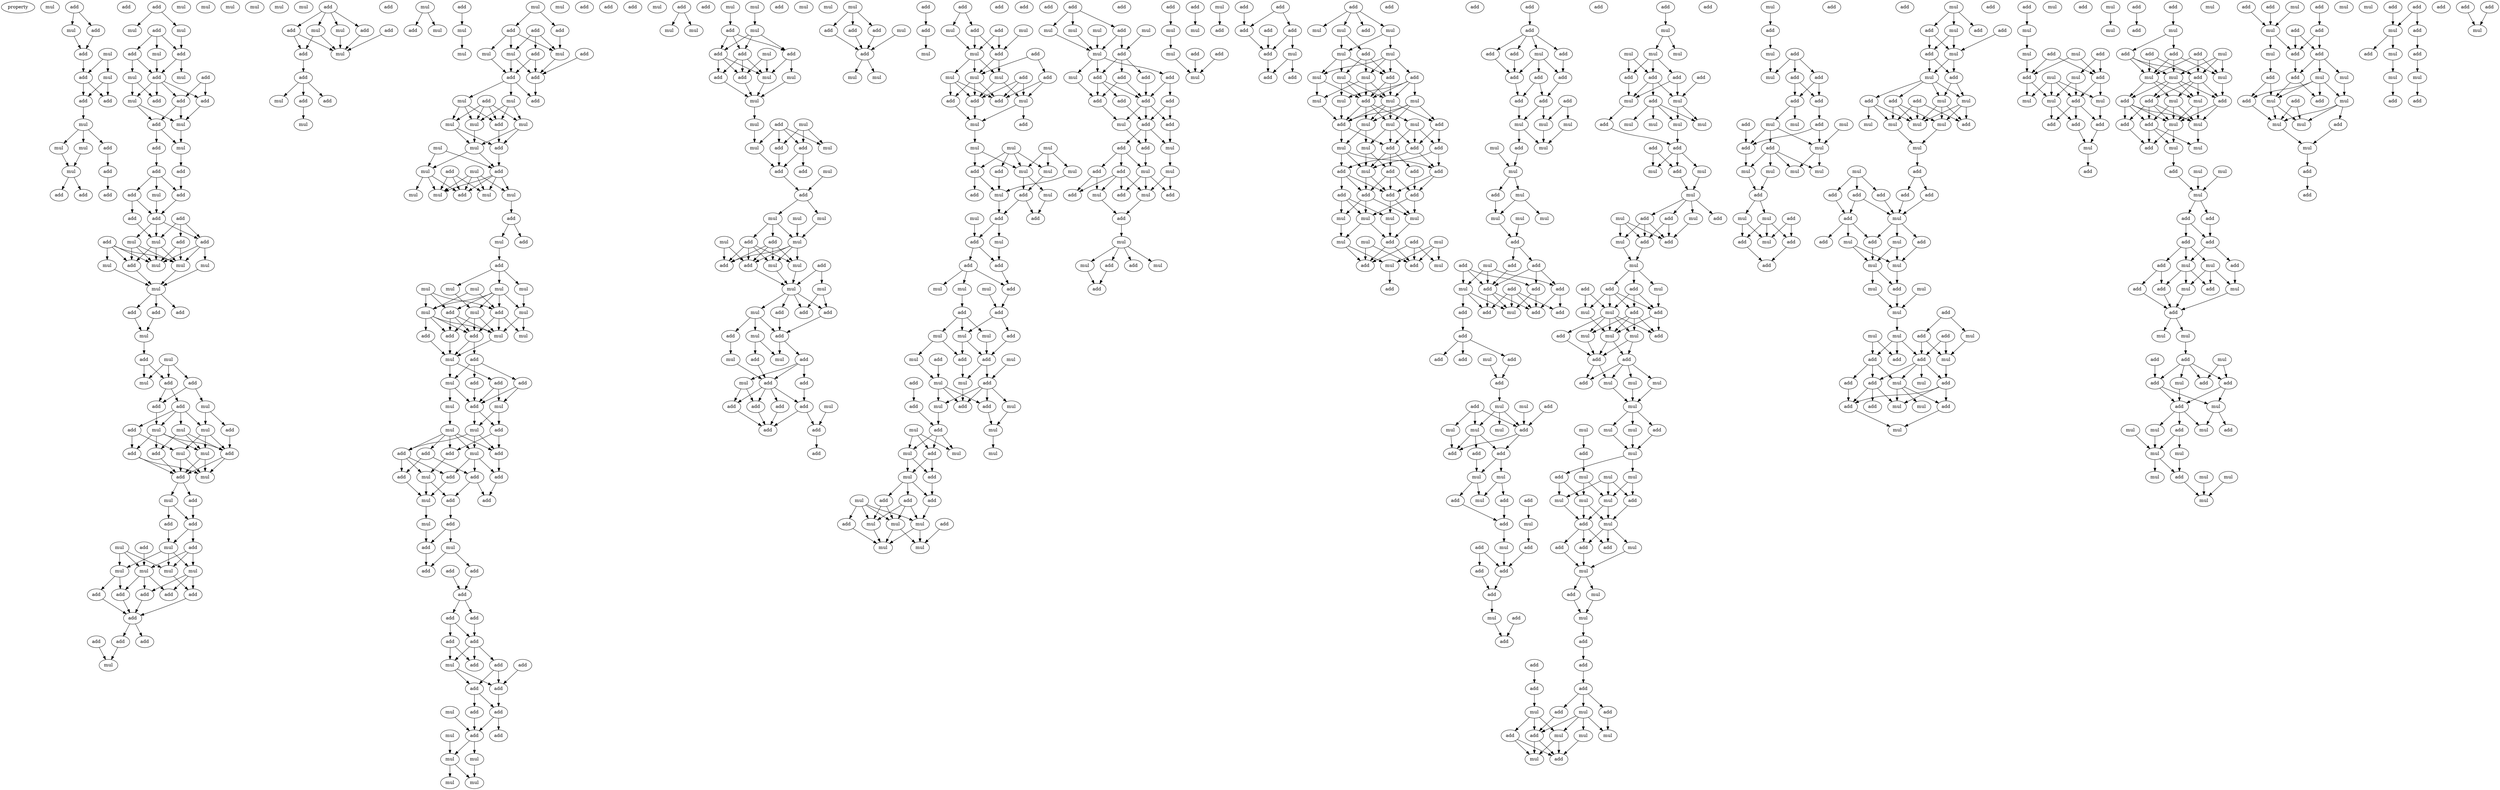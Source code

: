 digraph {
    node [fontcolor=black]
    property [mul=2,lf=1.9]
    0 [ label = mul ];
    1 [ label = add ];
    2 [ label = mul ];
    3 [ label = add ];
    4 [ label = add ];
    5 [ label = mul ];
    6 [ label = add ];
    7 [ label = mul ];
    8 [ label = add ];
    9 [ label = add ];
    10 [ label = add ];
    11 [ label = mul ];
    12 [ label = mul ];
    13 [ label = add ];
    14 [ label = mul ];
    15 [ label = add ];
    16 [ label = mul ];
    17 [ label = add ];
    18 [ label = add ];
    19 [ label = add ];
    20 [ label = add ];
    21 [ label = mul ];
    22 [ label = mul ];
    23 [ label = mul ];
    24 [ label = add ];
    25 [ label = mul ];
    26 [ label = add ];
    27 [ label = add ];
    28 [ label = add ];
    29 [ label = add ];
    30 [ label = mul ];
    31 [ label = mul ];
    32 [ label = add ];
    33 [ label = add ];
    34 [ label = mul ];
    35 [ label = mul ];
    36 [ label = add ];
    37 [ label = add ];
    38 [ label = mul ];
    39 [ label = add ];
    40 [ label = mul ];
    41 [ label = add ];
    42 [ label = add ];
    43 [ label = mul ];
    44 [ label = add ];
    45 [ label = add ];
    46 [ label = add ];
    47 [ label = add ];
    48 [ label = add ];
    49 [ label = mul ];
    50 [ label = add ];
    51 [ label = add ];
    52 [ label = add ];
    53 [ label = mul ];
    54 [ label = mul ];
    55 [ label = mul ];
    56 [ label = add ];
    57 [ label = mul ];
    58 [ label = mul ];
    59 [ label = mul ];
    60 [ label = add ];
    61 [ label = add ];
    62 [ label = mul ];
    63 [ label = add ];
    64 [ label = mul ];
    65 [ label = mul ];
    66 [ label = add ];
    67 [ label = mul ];
    68 [ label = mul ];
    69 [ label = add ];
    70 [ label = mul ];
    71 [ label = add ];
    72 [ label = mul ];
    73 [ label = add ];
    74 [ label = add ];
    75 [ label = mul ];
    76 [ label = mul ];
    77 [ label = add ];
    78 [ label = add ];
    79 [ label = mul ];
    80 [ label = add ];
    81 [ label = add ];
    82 [ label = add ];
    83 [ label = mul ];
    84 [ label = mul ];
    85 [ label = mul ];
    86 [ label = add ];
    87 [ label = add ];
    88 [ label = mul ];
    89 [ label = add ];
    90 [ label = add ];
    91 [ label = mul ];
    92 [ label = mul ];
    93 [ label = add ];
    94 [ label = add ];
    95 [ label = mul ];
    96 [ label = mul ];
    97 [ label = mul ];
    98 [ label = mul ];
    99 [ label = mul ];
    100 [ label = add ];
    101 [ label = add ];
    102 [ label = add ];
    103 [ label = add ];
    104 [ label = add ];
    105 [ label = add ];
    106 [ label = add ];
    107 [ label = add ];
    108 [ label = add ];
    109 [ label = mul ];
    110 [ label = add ];
    111 [ label = add ];
    112 [ label = add ];
    113 [ label = mul ];
    114 [ label = add ];
    115 [ label = mul ];
    116 [ label = add ];
    117 [ label = mul ];
    118 [ label = add ];
    119 [ label = mul ];
    120 [ label = add ];
    121 [ label = add ];
    122 [ label = add ];
    123 [ label = mul ];
    124 [ label = mul ];
    125 [ label = add ];
    126 [ label = mul ];
    127 [ label = add ];
    128 [ label = mul ];
    129 [ label = mul ];
    130 [ label = mul ];
    131 [ label = add ];
    132 [ label = add ];
    133 [ label = add ];
    134 [ label = add ];
    135 [ label = add ];
    136 [ label = mul ];
    137 [ label = mul ];
    138 [ label = mul ];
    139 [ label = add ];
    140 [ label = add ];
    141 [ label = mul ];
    142 [ label = mul ];
    143 [ label = add ];
    144 [ label = add ];
    145 [ label = mul ];
    146 [ label = mul ];
    147 [ label = mul ];
    148 [ label = add ];
    149 [ label = mul ];
    150 [ label = add ];
    151 [ label = mul ];
    152 [ label = add ];
    153 [ label = add ];
    154 [ label = mul ];
    155 [ label = mul ];
    156 [ label = mul ];
    157 [ label = mul ];
    158 [ label = mul ];
    159 [ label = add ];
    160 [ label = mul ];
    161 [ label = add ];
    162 [ label = mul ];
    163 [ label = add ];
    164 [ label = mul ];
    165 [ label = add ];
    166 [ label = mul ];
    167 [ label = mul ];
    168 [ label = mul ];
    169 [ label = mul ];
    170 [ label = mul ];
    171 [ label = add ];
    172 [ label = mul ];
    173 [ label = mul ];
    174 [ label = mul ];
    175 [ label = add ];
    176 [ label = add ];
    177 [ label = add ];
    178 [ label = mul ];
    179 [ label = mul ];
    180 [ label = add ];
    181 [ label = mul ];
    182 [ label = add ];
    183 [ label = add ];
    184 [ label = add ];
    185 [ label = mul ];
    186 [ label = add ];
    187 [ label = add ];
    188 [ label = mul ];
    189 [ label = mul ];
    190 [ label = mul ];
    191 [ label = add ];
    192 [ label = mul ];
    193 [ label = add ];
    194 [ label = add ];
    195 [ label = add ];
    196 [ label = mul ];
    197 [ label = add ];
    198 [ label = add ];
    199 [ label = add ];
    200 [ label = mul ];
    201 [ label = add ];
    202 [ label = add ];
    203 [ label = add ];
    204 [ label = add ];
    205 [ label = mul ];
    206 [ label = add ];
    207 [ label = mul ];
    208 [ label = add ];
    209 [ label = mul ];
    210 [ label = add ];
    211 [ label = add ];
    212 [ label = add ];
    213 [ label = add ];
    214 [ label = add ];
    215 [ label = add ];
    216 [ label = add ];
    217 [ label = add ];
    218 [ label = add ];
    219 [ label = add ];
    220 [ label = add ];
    221 [ label = mul ];
    222 [ label = add ];
    223 [ label = add ];
    224 [ label = add ];
    225 [ label = add ];
    226 [ label = add ];
    227 [ label = add ];
    228 [ label = mul ];
    229 [ label = add ];
    230 [ label = mul ];
    231 [ label = add ];
    232 [ label = add ];
    233 [ label = mul ];
    234 [ label = mul ];
    235 [ label = mul ];
    236 [ label = mul ];
    237 [ label = mul ];
    238 [ label = add ];
    239 [ label = mul ];
    240 [ label = mul ];
    241 [ label = add ];
    242 [ label = mul ];
    243 [ label = mul ];
    244 [ label = add ];
    245 [ label = mul ];
    246 [ label = add ];
    247 [ label = mul ];
    248 [ label = add ];
    249 [ label = add ];
    250 [ label = mul ];
    251 [ label = mul ];
    252 [ label = add ];
    253 [ label = add ];
    254 [ label = add ];
    255 [ label = mul ];
    256 [ label = add ];
    257 [ label = mul ];
    258 [ label = mul ];
    259 [ label = mul ];
    260 [ label = add ];
    261 [ label = mul ];
    262 [ label = add ];
    263 [ label = add ];
    264 [ label = mul ];
    265 [ label = add ];
    266 [ label = add ];
    267 [ label = mul ];
    268 [ label = mul ];
    269 [ label = mul ];
    270 [ label = add ];
    271 [ label = mul ];
    272 [ label = mul ];
    273 [ label = add ];
    274 [ label = mul ];
    275 [ label = add ];
    276 [ label = add ];
    277 [ label = add ];
    278 [ label = mul ];
    279 [ label = mul ];
    280 [ label = mul ];
    281 [ label = mul ];
    282 [ label = add ];
    283 [ label = add ];
    284 [ label = add ];
    285 [ label = add ];
    286 [ label = mul ];
    287 [ label = mul ];
    288 [ label = add ];
    289 [ label = add ];
    290 [ label = mul ];
    291 [ label = add ];
    292 [ label = mul ];
    293 [ label = add ];
    294 [ label = add ];
    295 [ label = mul ];
    296 [ label = add ];
    297 [ label = add ];
    298 [ label = add ];
    299 [ label = add ];
    300 [ label = mul ];
    301 [ label = mul ];
    302 [ label = add ];
    303 [ label = add ];
    304 [ label = add ];
    305 [ label = mul ];
    306 [ label = mul ];
    307 [ label = add ];
    308 [ label = add ];
    309 [ label = add ];
    310 [ label = add ];
    311 [ label = mul ];
    312 [ label = add ];
    313 [ label = mul ];
    314 [ label = add ];
    315 [ label = add ];
    316 [ label = mul ];
    317 [ label = add ];
    318 [ label = mul ];
    319 [ label = add ];
    320 [ label = mul ];
    321 [ label = mul ];
    322 [ label = add ];
    323 [ label = add ];
    324 [ label = mul ];
    325 [ label = add ];
    326 [ label = mul ];
    327 [ label = add ];
    328 [ label = mul ];
    329 [ label = add ];
    330 [ label = add ];
    331 [ label = add ];
    332 [ label = mul ];
    333 [ label = add ];
    334 [ label = mul ];
    335 [ label = mul ];
    336 [ label = mul ];
    337 [ label = mul ];
    338 [ label = add ];
    339 [ label = add ];
    340 [ label = mul ];
    341 [ label = mul ];
    342 [ label = mul ];
    343 [ label = add ];
    344 [ label = add ];
    345 [ label = mul ];
    346 [ label = mul ];
    347 [ label = add ];
    348 [ label = add ];
    349 [ label = mul ];
    350 [ label = mul ];
    351 [ label = add ];
    352 [ label = add ];
    353 [ label = add ];
    354 [ label = mul ];
    355 [ label = add ];
    356 [ label = mul ];
    357 [ label = mul ];
    358 [ label = add ];
    359 [ label = add ];
    360 [ label = add ];
    361 [ label = mul ];
    362 [ label = mul ];
    363 [ label = add ];
    364 [ label = mul ];
    365 [ label = add ];
    366 [ label = add ];
    367 [ label = mul ];
    368 [ label = mul ];
    369 [ label = add ];
    370 [ label = mul ];
    371 [ label = add ];
    372 [ label = add ];
    373 [ label = mul ];
    374 [ label = add ];
    375 [ label = add ];
    376 [ label = mul ];
    377 [ label = mul ];
    378 [ label = add ];
    379 [ label = mul ];
    380 [ label = mul ];
    381 [ label = add ];
    382 [ label = mul ];
    383 [ label = add ];
    384 [ label = add ];
    385 [ label = mul ];
    386 [ label = mul ];
    387 [ label = mul ];
    388 [ label = add ];
    389 [ label = mul ];
    390 [ label = add ];
    391 [ label = add ];
    392 [ label = add ];
    393 [ label = add ];
    394 [ label = mul ];
    395 [ label = mul ];
    396 [ label = mul ];
    397 [ label = add ];
    398 [ label = mul ];
    399 [ label = mul ];
    400 [ label = add ];
    401 [ label = add ];
    402 [ label = mul ];
    403 [ label = mul ];
    404 [ label = mul ];
    405 [ label = add ];
    406 [ label = mul ];
    407 [ label = mul ];
    408 [ label = add ];
    409 [ label = mul ];
    410 [ label = add ];
    411 [ label = add ];
    412 [ label = add ];
    413 [ label = add ];
    414 [ label = add ];
    415 [ label = add ];
    416 [ label = add ];
    417 [ label = add ];
    418 [ label = add ];
    419 [ label = add ];
    420 [ label = mul ];
    421 [ label = mul ];
    422 [ label = add ];
    423 [ label = add ];
    424 [ label = mul ];
    425 [ label = add ];
    426 [ label = mul ];
    427 [ label = add ];
    428 [ label = mul ];
    429 [ label = add ];
    430 [ label = add ];
    431 [ label = mul ];
    432 [ label = add ];
    433 [ label = add ];
    434 [ label = mul ];
    435 [ label = mul ];
    436 [ label = add ];
    437 [ label = add ];
    438 [ label = mul ];
    439 [ label = add ];
    440 [ label = add ];
    441 [ label = add ];
    442 [ label = mul ];
    443 [ label = add ];
    444 [ label = mul ];
    445 [ label = add ];
    446 [ label = add ];
    447 [ label = mul ];
    448 [ label = mul ];
    449 [ label = mul ];
    450 [ label = add ];
    451 [ label = add ];
    452 [ label = add ];
    453 [ label = add ];
    454 [ label = add ];
    455 [ label = add ];
    456 [ label = mul ];
    457 [ label = add ];
    458 [ label = add ];
    459 [ label = add ];
    460 [ label = add ];
    461 [ label = mul ];
    462 [ label = add ];
    463 [ label = mul ];
    464 [ label = add ];
    465 [ label = mul ];
    466 [ label = mul ];
    467 [ label = add ];
    468 [ label = mul ];
    469 [ label = add ];
    470 [ label = mul ];
    471 [ label = add ];
    472 [ label = mul ];
    473 [ label = mul ];
    474 [ label = mul ];
    475 [ label = mul ];
    476 [ label = add ];
    477 [ label = mul ];
    478 [ label = mul ];
    479 [ label = add ];
    480 [ label = add ];
    481 [ label = mul ];
    482 [ label = mul ];
    483 [ label = mul ];
    484 [ label = add ];
    485 [ label = add ];
    486 [ label = mul ];
    487 [ label = mul ];
    488 [ label = add ];
    489 [ label = add ];
    490 [ label = add ];
    491 [ label = add ];
    492 [ label = mul ];
    493 [ label = add ];
    494 [ label = add ];
    495 [ label = add ];
    496 [ label = add ];
    497 [ label = add ];
    498 [ label = mul ];
    499 [ label = mul ];
    500 [ label = mul ];
    501 [ label = mul ];
    502 [ label = mul ];
    503 [ label = add ];
    504 [ label = mul ];
    505 [ label = add ];
    506 [ label = mul ];
    507 [ label = mul ];
    508 [ label = add ];
    509 [ label = mul ];
    510 [ label = add ];
    511 [ label = add ];
    512 [ label = add ];
    513 [ label = add ];
    514 [ label = add ];
    515 [ label = add ];
    516 [ label = add ];
    517 [ label = add ];
    518 [ label = mul ];
    519 [ label = add ];
    520 [ label = add ];
    521 [ label = add ];
    522 [ label = add ];
    523 [ label = add ];
    524 [ label = add ];
    525 [ label = mul ];
    526 [ label = mul ];
    527 [ label = mul ];
    528 [ label = add ];
    529 [ label = mul ];
    530 [ label = mul ];
    531 [ label = mul ];
    532 [ label = add ];
    533 [ label = mul ];
    534 [ label = mul ];
    535 [ label = mul ];
    536 [ label = mul ];
    537 [ label = add ];
    538 [ label = add ];
    539 [ label = add ];
    540 [ label = mul ];
    541 [ label = add ];
    542 [ label = add ];
    543 [ label = add ];
    544 [ label = add ];
    545 [ label = add ];
    546 [ label = mul ];
    547 [ label = add ];
    548 [ label = add ];
    549 [ label = add ];
    550 [ label = mul ];
    551 [ label = add ];
    552 [ label = add ];
    553 [ label = add ];
    554 [ label = add ];
    555 [ label = mul ];
    556 [ label = add ];
    557 [ label = add ];
    558 [ label = add ];
    559 [ label = mul ];
    560 [ label = mul ];
    561 [ label = add ];
    562 [ label = add ];
    563 [ label = mul ];
    564 [ label = add ];
    565 [ label = mul ];
    566 [ label = mul ];
    567 [ label = add ];
    568 [ label = add ];
    569 [ label = add ];
    570 [ label = mul ];
    571 [ label = mul ];
    572 [ label = add ];
    573 [ label = add ];
    574 [ label = mul ];
    575 [ label = add ];
    576 [ label = add ];
    577 [ label = mul ];
    578 [ label = add ];
    579 [ label = add ];
    580 [ label = mul ];
    581 [ label = add ];
    582 [ label = add ];
    583 [ label = add ];
    584 [ label = mul ];
    585 [ label = add ];
    586 [ label = add ];
    587 [ label = add ];
    588 [ label = mul ];
    589 [ label = mul ];
    590 [ label = mul ];
    591 [ label = mul ];
    592 [ label = add ];
    593 [ label = add ];
    594 [ label = add ];
    595 [ label = add ];
    596 [ label = add ];
    597 [ label = mul ];
    598 [ label = mul ];
    599 [ label = add ];
    600 [ label = mul ];
    601 [ label = mul ];
    602 [ label = mul ];
    603 [ label = mul ];
    604 [ label = add ];
    605 [ label = add ];
    606 [ label = mul ];
    607 [ label = add ];
    608 [ label = mul ];
    609 [ label = mul ];
    610 [ label = add ];
    611 [ label = mul ];
    612 [ label = mul ];
    613 [ label = add ];
    614 [ label = add ];
    615 [ label = add ];
    616 [ label = mul ];
    617 [ label = add ];
    618 [ label = mul ];
    619 [ label = add ];
    620 [ label = add ];
    621 [ label = mul ];
    622 [ label = add ];
    623 [ label = mul ];
    624 [ label = mul ];
    625 [ label = add ];
    626 [ label = add ];
    627 [ label = mul ];
    628 [ label = add ];
    629 [ label = add ];
    630 [ label = mul ];
    631 [ label = mul ];
    632 [ label = add ];
    633 [ label = add ];
    634 [ label = mul ];
    635 [ label = add ];
    636 [ label = mul ];
    637 [ label = mul ];
    638 [ label = mul ];
    639 [ label = add ];
    640 [ label = mul ];
    641 [ label = mul ];
    642 [ label = mul ];
    643 [ label = add ];
    644 [ label = add ];
    645 [ label = mul ];
    646 [ label = mul ];
    647 [ label = add ];
    648 [ label = mul ];
    649 [ label = mul ];
    650 [ label = mul ];
    651 [ label = mul ];
    652 [ label = mul ];
    653 [ label = add ];
    654 [ label = mul ];
    655 [ label = add ];
    656 [ label = add ];
    657 [ label = mul ];
    658 [ label = add ];
    659 [ label = add ];
    660 [ label = mul ];
    661 [ label = add ];
    662 [ label = mul ];
    663 [ label = mul ];
    664 [ label = add ];
    665 [ label = add ];
    666 [ label = add ];
    667 [ label = add ];
    668 [ label = add ];
    669 [ label = add ];
    670 [ label = mul ];
    671 [ label = mul ];
    672 [ label = add ];
    673 [ label = add ];
    674 [ label = add ];
    675 [ label = mul ];
    676 [ label = mul ];
    677 [ label = mul ];
    678 [ label = add ];
    679 [ label = mul ];
    680 [ label = mul ];
    681 [ label = add ];
    682 [ label = add ];
    683 [ label = mul ];
    684 [ label = mul ];
    685 [ label = add ];
    686 [ label = add ];
    687 [ label = add ];
    688 [ label = add ];
    689 [ label = add ];
    690 [ label = mul ];
    691 [ label = add ];
    692 [ label = mul ];
    693 [ label = mul ];
    694 [ label = add ];
    695 [ label = mul ];
    696 [ label = add ];
    697 [ label = mul ];
    698 [ label = mul ];
    699 [ label = add ];
    700 [ label = mul ];
    701 [ label = mul ];
    702 [ label = add ];
    703 [ label = add ];
    704 [ label = add ];
    705 [ label = mul ];
    706 [ label = mul ];
    707 [ label = mul ];
    708 [ label = add ];
    709 [ label = add ];
    710 [ label = add ];
    711 [ label = mul ];
    712 [ label = add ];
    713 [ label = add ];
    714 [ label = add ];
    715 [ label = mul ];
    716 [ label = add ];
    717 [ label = add ];
    718 [ label = mul ];
    719 [ label = mul ];
    720 [ label = add ];
    721 [ label = add ];
    722 [ label = mul ];
    723 [ label = mul ];
    724 [ label = add ];
    725 [ label = add ];
    726 [ label = mul ];
    727 [ label = mul ];
    728 [ label = mul ];
    729 [ label = mul ];
    730 [ label = add ];
    731 [ label = mul ];
    732 [ label = mul ];
    733 [ label = add ];
    734 [ label = add ];
    735 [ label = add ];
    736 [ label = add ];
    737 [ label = add ];
    738 [ label = add ];
    739 [ label = add ];
    740 [ label = mul ];
    741 [ label = mul ];
    742 [ label = mul ];
    743 [ label = add ];
    744 [ label = add ];
    745 [ label = add ];
    746 [ label = mul ];
    747 [ label = mul ];
    748 [ label = mul ];
    749 [ label = add ];
    750 [ label = mul ];
    751 [ label = add ];
    752 [ label = mul ];
    753 [ label = mul ];
    754 [ label = add ];
    755 [ label = mul ];
    756 [ label = add ];
    757 [ label = mul ];
    758 [ label = add ];
    759 [ label = mul ];
    760 [ label = add ];
    761 [ label = add ];
    762 [ label = mul ];
    763 [ label = mul ];
    764 [ label = add ];
    765 [ label = add ];
    766 [ label = add ];
    767 [ label = add ];
    768 [ label = mul ];
    769 [ label = mul ];
    770 [ label = add ];
    771 [ label = add ];
    772 [ label = mul ];
    773 [ label = add ];
    774 [ label = mul ];
    775 [ label = add ];
    776 [ label = mul ];
    777 [ label = add ];
    778 [ label = mul ];
    779 [ label = add ];
    780 [ label = mul ];
    781 [ label = mul ];
    782 [ label = add ];
    783 [ label = mul ];
    784 [ label = add ];
    785 [ label = mul ];
    786 [ label = mul ];
    787 [ label = add ];
    788 [ label = add ];
    789 [ label = add ];
    790 [ label = mul ];
    791 [ label = add ];
    792 [ label = mul ];
    793 [ label = add ];
    794 [ label = mul ];
    795 [ label = mul ];
    796 [ label = add ];
    797 [ label = add ];
    798 [ label = add ];
    799 [ label = mul ];
    800 [ label = mul ];
    801 [ label = add ];
    802 [ label = add ];
    803 [ label = add ];
    804 [ label = mul ];
    805 [ label = add ];
    806 [ label = mul ];
    807 [ label = mul ];
    808 [ label = add ];
    809 [ label = mul ];
    810 [ label = add ];
    811 [ label = add ];
    812 [ label = add ];
    813 [ label = mul ];
    814 [ label = mul ];
    815 [ label = add ];
    816 [ label = mul ];
    817 [ label = mul ];
    818 [ label = add ];
    819 [ label = mul ];
    820 [ label = mul ];
    821 [ label = add ];
    822 [ label = add ];
    823 [ label = mul ];
    824 [ label = mul ];
    825 [ label = mul ];
    826 [ label = add ];
    827 [ label = add ];
    828 [ label = add ];
    829 [ label = add ];
    830 [ label = mul ];
    831 [ label = mul ];
    832 [ label = add ];
    833 [ label = add ];
    834 [ label = add ];
    835 [ label = add ];
    836 [ label = add ];
    837 [ label = mul ];
    838 [ label = mul ];
    839 [ label = add ];
    840 [ label = mul ];
    841 [ label = mul ];
    842 [ label = add ];
    843 [ label = mul ];
    844 [ label = add ];
    845 [ label = add ];
    846 [ label = mul ];
    847 [ label = add ];
    848 [ label = add ];
    849 [ label = mul ];
    850 [ label = add ];
    851 [ label = add ];
    852 [ label = mul ];
    853 [ label = mul ];
    854 [ label = mul ];
    855 [ label = add ];
    856 [ label = mul ];
    857 [ label = mul ];
    858 [ label = mul ];
    859 [ label = mul ];
    860 [ label = mul ];
    861 [ label = add ];
    862 [ label = mul ];
    863 [ label = add ];
    864 [ label = mul ];
    865 [ label = mul ];
    866 [ label = add ];
    867 [ label = add ];
    868 [ label = add ];
    869 [ label = add ];
    870 [ label = mul ];
    871 [ label = mul ];
    872 [ label = add ];
    873 [ label = add ];
    874 [ label = mul ];
    875 [ label = mul ];
    876 [ label = add ];
    877 [ label = add ];
    878 [ label = mul ];
    879 [ label = mul ];
    880 [ label = add ];
    881 [ label = add ];
    882 [ label = add ];
    883 [ label = add ];
    884 [ label = mul ];
    885 [ label = mul ];
    886 [ label = mul ];
    887 [ label = mul ];
    888 [ label = add ];
    889 [ label = add ];
    890 [ label = add ];
    891 [ label = add ];
    892 [ label = mul ];
    893 [ label = add ];
    894 [ label = add ];
    895 [ label = add ];
    896 [ label = add ];
    897 [ label = mul ];
    898 [ label = mul ];
    899 [ label = mul ];
    900 [ label = add ];
    901 [ label = add ];
    902 [ label = add ];
    903 [ label = add ];
    904 [ label = mul ];
    1 -> 2 [ name = 0 ];
    1 -> 3 [ name = 1 ];
    2 -> 4 [ name = 2 ];
    3 -> 4 [ name = 3 ];
    4 -> 6 [ name = 4 ];
    5 -> 6 [ name = 5 ];
    5 -> 7 [ name = 6 ];
    6 -> 8 [ name = 7 ];
    6 -> 9 [ name = 8 ];
    7 -> 8 [ name = 9 ];
    7 -> 9 [ name = 10 ];
    8 -> 11 [ name = 11 ];
    11 -> 12 [ name = 12 ];
    11 -> 13 [ name = 13 ];
    11 -> 14 [ name = 14 ];
    12 -> 16 [ name = 15 ];
    13 -> 15 [ name = 16 ];
    14 -> 16 [ name = 17 ];
    15 -> 18 [ name = 18 ];
    16 -> 17 [ name = 19 ];
    16 -> 19 [ name = 20 ];
    20 -> 22 [ name = 21 ];
    20 -> 23 [ name = 22 ];
    23 -> 27 [ name = 23 ];
    24 -> 25 [ name = 24 ];
    24 -> 26 [ name = 25 ];
    24 -> 27 [ name = 26 ];
    25 -> 28 [ name = 27 ];
    26 -> 28 [ name = 28 ];
    26 -> 30 [ name = 29 ];
    27 -> 28 [ name = 30 ];
    27 -> 31 [ name = 31 ];
    28 -> 32 [ name = 32 ];
    28 -> 33 [ name = 33 ];
    28 -> 35 [ name = 34 ];
    28 -> 36 [ name = 35 ];
    29 -> 32 [ name = 36 ];
    29 -> 36 [ name = 37 ];
    30 -> 33 [ name = 38 ];
    30 -> 35 [ name = 39 ];
    32 -> 38 [ name = 40 ];
    35 -> 37 [ name = 41 ];
    35 -> 38 [ name = 42 ];
    36 -> 37 [ name = 43 ];
    36 -> 38 [ name = 44 ];
    37 -> 39 [ name = 45 ];
    37 -> 40 [ name = 46 ];
    38 -> 40 [ name = 47 ];
    39 -> 41 [ name = 48 ];
    40 -> 42 [ name = 49 ];
    41 -> 43 [ name = 50 ];
    41 -> 44 [ name = 51 ];
    41 -> 45 [ name = 52 ];
    42 -> 44 [ name = 53 ];
    43 -> 47 [ name = 54 ];
    44 -> 47 [ name = 55 ];
    45 -> 47 [ name = 56 ];
    45 -> 48 [ name = 57 ];
    46 -> 51 [ name = 58 ];
    46 -> 52 [ name = 59 ];
    46 -> 53 [ name = 60 ];
    47 -> 49 [ name = 61 ];
    47 -> 52 [ name = 62 ];
    47 -> 53 [ name = 63 ];
    48 -> 53 [ name = 64 ];
    49 -> 55 [ name = 65 ];
    49 -> 56 [ name = 66 ];
    49 -> 58 [ name = 67 ];
    50 -> 55 [ name = 68 ];
    50 -> 56 [ name = 69 ];
    50 -> 57 [ name = 70 ];
    50 -> 58 [ name = 71 ];
    51 -> 55 [ name = 72 ];
    51 -> 58 [ name = 73 ];
    52 -> 54 [ name = 74 ];
    52 -> 55 [ name = 75 ];
    52 -> 58 [ name = 76 ];
    53 -> 55 [ name = 77 ];
    53 -> 56 [ name = 78 ];
    53 -> 58 [ name = 79 ];
    54 -> 59 [ name = 80 ];
    56 -> 59 [ name = 81 ];
    57 -> 59 [ name = 82 ];
    58 -> 59 [ name = 83 ];
    59 -> 60 [ name = 84 ];
    59 -> 61 [ name = 85 ];
    59 -> 63 [ name = 86 ];
    60 -> 65 [ name = 87 ];
    61 -> 65 [ name = 88 ];
    65 -> 66 [ name = 89 ];
    66 -> 68 [ name = 90 ];
    66 -> 71 [ name = 91 ];
    67 -> 68 [ name = 92 ];
    67 -> 69 [ name = 93 ];
    67 -> 71 [ name = 94 ];
    69 -> 72 [ name = 95 ];
    69 -> 73 [ name = 96 ];
    71 -> 73 [ name = 97 ];
    71 -> 74 [ name = 98 ];
    72 -> 77 [ name = 99 ];
    72 -> 79 [ name = 100 ];
    73 -> 76 [ name = 101 ];
    74 -> 75 [ name = 102 ];
    74 -> 76 [ name = 103 ];
    74 -> 78 [ name = 104 ];
    74 -> 79 [ name = 105 ];
    75 -> 81 [ name = 106 ];
    75 -> 82 [ name = 107 ];
    75 -> 84 [ name = 108 ];
    76 -> 80 [ name = 109 ];
    76 -> 81 [ name = 110 ];
    76 -> 82 [ name = 111 ];
    76 -> 84 [ name = 112 ];
    77 -> 82 [ name = 113 ];
    78 -> 80 [ name = 114 ];
    78 -> 83 [ name = 115 ];
    79 -> 82 [ name = 116 ];
    79 -> 83 [ name = 117 ];
    79 -> 84 [ name = 118 ];
    80 -> 85 [ name = 119 ];
    80 -> 86 [ name = 120 ];
    81 -> 86 [ name = 121 ];
    82 -> 85 [ name = 122 ];
    82 -> 86 [ name = 123 ];
    83 -> 85 [ name = 124 ];
    83 -> 86 [ name = 125 ];
    84 -> 85 [ name = 126 ];
    84 -> 86 [ name = 127 ];
    86 -> 87 [ name = 128 ];
    86 -> 88 [ name = 129 ];
    87 -> 90 [ name = 130 ];
    88 -> 89 [ name = 131 ];
    88 -> 90 [ name = 132 ];
    89 -> 92 [ name = 133 ];
    90 -> 92 [ name = 134 ];
    90 -> 94 [ name = 135 ];
    91 -> 97 [ name = 136 ];
    91 -> 98 [ name = 137 ];
    91 -> 99 [ name = 138 ];
    92 -> 96 [ name = 139 ];
    92 -> 97 [ name = 140 ];
    92 -> 99 [ name = 141 ];
    93 -> 98 [ name = 142 ];
    94 -> 96 [ name = 143 ];
    94 -> 97 [ name = 144 ];
    94 -> 98 [ name = 145 ];
    96 -> 100 [ name = 146 ];
    96 -> 102 [ name = 147 ];
    96 -> 103 [ name = 148 ];
    97 -> 103 [ name = 149 ];
    98 -> 100 [ name = 150 ];
    98 -> 102 [ name = 151 ];
    98 -> 104 [ name = 152 ];
    99 -> 101 [ name = 153 ];
    99 -> 104 [ name = 154 ];
    101 -> 105 [ name = 155 ];
    102 -> 105 [ name = 156 ];
    103 -> 105 [ name = 157 ];
    104 -> 105 [ name = 158 ];
    105 -> 107 [ name = 159 ];
    105 -> 108 [ name = 160 ];
    106 -> 109 [ name = 161 ];
    108 -> 109 [ name = 162 ];
    110 -> 112 [ name = 163 ];
    110 -> 113 [ name = 164 ];
    110 -> 114 [ name = 165 ];
    110 -> 115 [ name = 166 ];
    111 -> 117 [ name = 167 ];
    112 -> 116 [ name = 168 ];
    112 -> 117 [ name = 169 ];
    113 -> 117 [ name = 170 ];
    114 -> 117 [ name = 171 ];
    115 -> 116 [ name = 172 ];
    115 -> 117 [ name = 173 ];
    116 -> 118 [ name = 174 ];
    118 -> 119 [ name = 175 ];
    118 -> 120 [ name = 176 ];
    118 -> 121 [ name = 177 ];
    120 -> 123 [ name = 178 ];
    124 -> 125 [ name = 179 ];
    124 -> 126 [ name = 180 ];
    127 -> 128 [ name = 181 ];
    128 -> 129 [ name = 182 ];
    130 -> 132 [ name = 183 ];
    130 -> 133 [ name = 184 ];
    131 -> 135 [ name = 185 ];
    131 -> 136 [ name = 186 ];
    131 -> 137 [ name = 187 ];
    132 -> 136 [ name = 188 ];
    132 -> 137 [ name = 189 ];
    132 -> 138 [ name = 190 ];
    133 -> 136 [ name = 191 ];
    134 -> 140 [ name = 192 ];
    135 -> 139 [ name = 193 ];
    135 -> 140 [ name = 194 ];
    136 -> 140 [ name = 195 ];
    137 -> 139 [ name = 196 ];
    137 -> 140 [ name = 197 ];
    138 -> 139 [ name = 198 ];
    139 -> 141 [ name = 199 ];
    139 -> 142 [ name = 200 ];
    139 -> 143 [ name = 201 ];
    140 -> 143 [ name = 202 ];
    141 -> 145 [ name = 203 ];
    141 -> 146 [ name = 204 ];
    141 -> 148 [ name = 205 ];
    142 -> 145 [ name = 206 ];
    142 -> 147 [ name = 207 ];
    142 -> 148 [ name = 208 ];
    144 -> 145 [ name = 209 ];
    144 -> 146 [ name = 210 ];
    144 -> 147 [ name = 211 ];
    144 -> 148 [ name = 212 ];
    145 -> 149 [ name = 213 ];
    146 -> 149 [ name = 214 ];
    146 -> 150 [ name = 215 ];
    147 -> 149 [ name = 216 ];
    147 -> 150 [ name = 217 ];
    148 -> 150 [ name = 218 ];
    149 -> 153 [ name = 219 ];
    149 -> 155 [ name = 220 ];
    150 -> 153 [ name = 221 ];
    151 -> 153 [ name = 222 ];
    151 -> 155 [ name = 223 ];
    152 -> 156 [ name = 224 ];
    152 -> 159 [ name = 225 ];
    152 -> 160 [ name = 226 ];
    153 -> 156 [ name = 227 ];
    153 -> 158 [ name = 228 ];
    153 -> 159 [ name = 229 ];
    153 -> 160 [ name = 230 ];
    154 -> 156 [ name = 231 ];
    154 -> 158 [ name = 232 ];
    154 -> 159 [ name = 233 ];
    154 -> 160 [ name = 234 ];
    155 -> 156 [ name = 235 ];
    155 -> 157 [ name = 236 ];
    155 -> 159 [ name = 237 ];
    158 -> 161 [ name = 238 ];
    161 -> 162 [ name = 239 ];
    161 -> 163 [ name = 240 ];
    162 -> 165 [ name = 241 ];
    165 -> 166 [ name = 242 ];
    165 -> 168 [ name = 243 ];
    165 -> 169 [ name = 244 ];
    166 -> 173 [ name = 245 ];
    167 -> 171 [ name = 246 ];
    167 -> 172 [ name = 247 ];
    167 -> 175 [ name = 248 ];
    168 -> 171 [ name = 249 ];
    168 -> 172 [ name = 250 ];
    168 -> 173 [ name = 251 ];
    168 -> 174 [ name = 252 ];
    168 -> 175 [ name = 253 ];
    169 -> 174 [ name = 254 ];
    170 -> 171 [ name = 255 ];
    170 -> 172 [ name = 256 ];
    171 -> 176 [ name = 257 ];
    171 -> 178 [ name = 258 ];
    171 -> 179 [ name = 259 ];
    172 -> 176 [ name = 260 ];
    172 -> 177 [ name = 261 ];
    172 -> 178 [ name = 262 ];
    172 -> 180 [ name = 263 ];
    173 -> 176 [ name = 264 ];
    173 -> 178 [ name = 265 ];
    173 -> 180 [ name = 266 ];
    174 -> 178 [ name = 267 ];
    174 -> 179 [ name = 268 ];
    175 -> 176 [ name = 269 ];
    175 -> 178 [ name = 270 ];
    175 -> 180 [ name = 271 ];
    176 -> 181 [ name = 272 ];
    176 -> 182 [ name = 273 ];
    177 -> 181 [ name = 274 ];
    178 -> 181 [ name = 275 ];
    180 -> 181 [ name = 276 ];
    181 -> 183 [ name = 277 ];
    181 -> 185 [ name = 278 ];
    182 -> 184 [ name = 279 ];
    182 -> 185 [ name = 280 ];
    182 -> 186 [ name = 281 ];
    183 -> 187 [ name = 282 ];
    183 -> 189 [ name = 283 ];
    184 -> 187 [ name = 284 ];
    184 -> 189 [ name = 285 ];
    185 -> 187 [ name = 286 ];
    185 -> 188 [ name = 287 ];
    186 -> 187 [ name = 288 ];
    187 -> 191 [ name = 289 ];
    187 -> 192 [ name = 290 ];
    188 -> 190 [ name = 291 ];
    189 -> 191 [ name = 292 ];
    189 -> 192 [ name = 293 ];
    190 -> 193 [ name = 294 ];
    190 -> 194 [ name = 295 ];
    190 -> 195 [ name = 296 ];
    190 -> 196 [ name = 297 ];
    190 -> 197 [ name = 298 ];
    191 -> 194 [ name = 299 ];
    191 -> 197 [ name = 300 ];
    192 -> 195 [ name = 301 ];
    192 -> 196 [ name = 302 ];
    192 -> 197 [ name = 303 ];
    193 -> 199 [ name = 304 ];
    193 -> 202 [ name = 305 ];
    194 -> 200 [ name = 306 ];
    195 -> 198 [ name = 307 ];
    195 -> 199 [ name = 308 ];
    195 -> 200 [ name = 309 ];
    196 -> 198 [ name = 310 ];
    196 -> 201 [ name = 311 ];
    196 -> 202 [ name = 312 ];
    197 -> 201 [ name = 313 ];
    198 -> 205 [ name = 314 ];
    199 -> 205 [ name = 315 ];
    200 -> 204 [ name = 316 ];
    200 -> 205 [ name = 317 ];
    201 -> 203 [ name = 318 ];
    202 -> 203 [ name = 319 ];
    202 -> 204 [ name = 320 ];
    204 -> 206 [ name = 321 ];
    205 -> 207 [ name = 322 ];
    206 -> 208 [ name = 323 ];
    206 -> 209 [ name = 324 ];
    207 -> 208 [ name = 325 ];
    208 -> 210 [ name = 326 ];
    209 -> 210 [ name = 327 ];
    209 -> 211 [ name = 328 ];
    211 -> 215 [ name = 329 ];
    213 -> 215 [ name = 330 ];
    215 -> 216 [ name = 331 ];
    215 -> 217 [ name = 332 ];
    216 -> 218 [ name = 333 ];
    216 -> 219 [ name = 334 ];
    217 -> 219 [ name = 335 ];
    218 -> 221 [ name = 336 ];
    218 -> 224 [ name = 337 ];
    219 -> 221 [ name = 338 ];
    219 -> 222 [ name = 339 ];
    219 -> 224 [ name = 340 ];
    221 -> 225 [ name = 341 ];
    221 -> 226 [ name = 342 ];
    222 -> 225 [ name = 343 ];
    222 -> 226 [ name = 344 ];
    223 -> 226 [ name = 345 ];
    225 -> 227 [ name = 346 ];
    225 -> 229 [ name = 347 ];
    226 -> 229 [ name = 348 ];
    227 -> 231 [ name = 349 ];
    228 -> 231 [ name = 350 ];
    229 -> 231 [ name = 351 ];
    229 -> 232 [ name = 352 ];
    230 -> 233 [ name = 353 ];
    231 -> 233 [ name = 354 ];
    231 -> 235 [ name = 355 ];
    233 -> 236 [ name = 356 ];
    233 -> 237 [ name = 357 ];
    235 -> 236 [ name = 358 ];
    238 -> 239 [ name = 359 ];
    238 -> 240 [ name = 360 ];
    242 -> 244 [ name = 361 ];
    243 -> 245 [ name = 362 ];
    244 -> 246 [ name = 363 ];
    244 -> 248 [ name = 364 ];
    244 -> 249 [ name = 365 ];
    245 -> 246 [ name = 366 ];
    245 -> 248 [ name = 367 ];
    245 -> 249 [ name = 368 ];
    246 -> 250 [ name = 369 ];
    246 -> 251 [ name = 370 ];
    247 -> 251 [ name = 371 ];
    247 -> 253 [ name = 372 ];
    248 -> 251 [ name = 373 ];
    248 -> 252 [ name = 374 ];
    248 -> 253 [ name = 375 ];
    249 -> 251 [ name = 376 ];
    249 -> 252 [ name = 377 ];
    249 -> 253 [ name = 378 ];
    250 -> 255 [ name = 379 ];
    251 -> 255 [ name = 380 ];
    252 -> 255 [ name = 381 ];
    253 -> 255 [ name = 382 ];
    255 -> 258 [ name = 383 ];
    256 -> 259 [ name = 384 ];
    256 -> 260 [ name = 385 ];
    256 -> 261 [ name = 386 ];
    256 -> 262 [ name = 387 ];
    257 -> 259 [ name = 388 ];
    257 -> 260 [ name = 389 ];
    257 -> 262 [ name = 390 ];
    258 -> 261 [ name = 391 ];
    260 -> 263 [ name = 392 ];
    261 -> 263 [ name = 393 ];
    262 -> 263 [ name = 394 ];
    262 -> 265 [ name = 395 ];
    263 -> 266 [ name = 396 ];
    264 -> 266 [ name = 397 ];
    266 -> 268 [ name = 398 ];
    266 -> 269 [ name = 399 ];
    267 -> 271 [ name = 400 ];
    268 -> 270 [ name = 401 ];
    268 -> 271 [ name = 402 ];
    268 -> 273 [ name = 403 ];
    269 -> 271 [ name = 404 ];
    270 -> 274 [ name = 405 ];
    270 -> 275 [ name = 406 ];
    270 -> 277 [ name = 407 ];
    270 -> 278 [ name = 408 ];
    271 -> 274 [ name = 409 ];
    271 -> 275 [ name = 410 ];
    271 -> 277 [ name = 411 ];
    271 -> 278 [ name = 412 ];
    272 -> 275 [ name = 413 ];
    272 -> 277 [ name = 414 ];
    273 -> 274 [ name = 415 ];
    273 -> 275 [ name = 416 ];
    273 -> 277 [ name = 417 ];
    273 -> 278 [ name = 418 ];
    274 -> 279 [ name = 419 ];
    275 -> 279 [ name = 420 ];
    276 -> 279 [ name = 421 ];
    276 -> 280 [ name = 422 ];
    278 -> 279 [ name = 423 ];
    279 -> 281 [ name = 424 ];
    279 -> 282 [ name = 425 ];
    279 -> 283 [ name = 426 ];
    279 -> 284 [ name = 427 ];
    280 -> 283 [ name = 428 ];
    280 -> 284 [ name = 429 ];
    281 -> 285 [ name = 430 ];
    281 -> 286 [ name = 431 ];
    281 -> 288 [ name = 432 ];
    282 -> 285 [ name = 433 ];
    284 -> 285 [ name = 434 ];
    285 -> 291 [ name = 435 ];
    285 -> 292 [ name = 436 ];
    286 -> 289 [ name = 437 ];
    286 -> 292 [ name = 438 ];
    288 -> 290 [ name = 439 ];
    289 -> 294 [ name = 440 ];
    290 -> 294 [ name = 441 ];
    291 -> 293 [ name = 442 ];
    291 -> 294 [ name = 443 ];
    291 -> 295 [ name = 444 ];
    293 -> 298 [ name = 445 ];
    294 -> 296 [ name = 446 ];
    294 -> 297 [ name = 447 ];
    294 -> 298 [ name = 448 ];
    294 -> 299 [ name = 449 ];
    295 -> 296 [ name = 450 ];
    295 -> 297 [ name = 451 ];
    296 -> 302 [ name = 452 ];
    297 -> 302 [ name = 453 ];
    298 -> 302 [ name = 454 ];
    298 -> 303 [ name = 455 ];
    299 -> 302 [ name = 456 ];
    300 -> 303 [ name = 457 ];
    303 -> 304 [ name = 458 ];
    305 -> 307 [ name = 459 ];
    305 -> 308 [ name = 460 ];
    305 -> 309 [ name = 461 ];
    306 -> 310 [ name = 462 ];
    307 -> 310 [ name = 463 ];
    308 -> 310 [ name = 464 ];
    309 -> 310 [ name = 465 ];
    310 -> 311 [ name = 466 ];
    310 -> 313 [ name = 467 ];
    312 -> 314 [ name = 468 ];
    314 -> 316 [ name = 469 ];
    315 -> 317 [ name = 470 ];
    315 -> 318 [ name = 471 ];
    317 -> 321 [ name = 472 ];
    317 -> 323 [ name = 473 ];
    318 -> 321 [ name = 474 ];
    319 -> 321 [ name = 475 ];
    319 -> 323 [ name = 476 ];
    320 -> 323 [ name = 477 ];
    321 -> 324 [ name = 478 ];
    321 -> 326 [ name = 479 ];
    321 -> 328 [ name = 480 ];
    322 -> 325 [ name = 481 ];
    322 -> 326 [ name = 482 ];
    323 -> 324 [ name = 483 ];
    323 -> 326 [ name = 484 ];
    324 -> 330 [ name = 485 ];
    324 -> 332 [ name = 486 ];
    325 -> 331 [ name = 487 ];
    325 -> 332 [ name = 488 ];
    326 -> 329 [ name = 489 ];
    326 -> 330 [ name = 490 ];
    326 -> 331 [ name = 491 ];
    327 -> 330 [ name = 492 ];
    327 -> 331 [ name = 493 ];
    327 -> 332 [ name = 494 ];
    328 -> 329 [ name = 495 ];
    328 -> 330 [ name = 496 ];
    328 -> 331 [ name = 497 ];
    329 -> 334 [ name = 498 ];
    330 -> 334 [ name = 499 ];
    332 -> 333 [ name = 500 ];
    332 -> 334 [ name = 501 ];
    334 -> 336 [ name = 502 ];
    335 -> 340 [ name = 503 ];
    335 -> 341 [ name = 504 ];
    335 -> 342 [ name = 505 ];
    336 -> 339 [ name = 506 ];
    336 -> 342 [ name = 507 ];
    337 -> 338 [ name = 508 ];
    337 -> 339 [ name = 509 ];
    337 -> 340 [ name = 510 ];
    337 -> 342 [ name = 511 ];
    338 -> 345 [ name = 512 ];
    339 -> 343 [ name = 513 ];
    339 -> 345 [ name = 514 ];
    340 -> 344 [ name = 515 ];
    341 -> 345 [ name = 516 ];
    342 -> 344 [ name = 517 ];
    342 -> 346 [ name = 518 ];
    344 -> 347 [ name = 519 ];
    344 -> 348 [ name = 520 ];
    345 -> 348 [ name = 521 ];
    346 -> 347 [ name = 522 ];
    348 -> 350 [ name = 523 ];
    348 -> 351 [ name = 524 ];
    349 -> 351 [ name = 525 ];
    350 -> 352 [ name = 526 ];
    351 -> 352 [ name = 527 ];
    351 -> 353 [ name = 528 ];
    352 -> 355 [ name = 529 ];
    353 -> 354 [ name = 530 ];
    353 -> 355 [ name = 531 ];
    353 -> 356 [ name = 532 ];
    355 -> 359 [ name = 533 ];
    356 -> 360 [ name = 534 ];
    357 -> 359 [ name = 535 ];
    359 -> 362 [ name = 536 ];
    359 -> 363 [ name = 537 ];
    360 -> 361 [ name = 538 ];
    360 -> 362 [ name = 539 ];
    360 -> 364 [ name = 540 ];
    361 -> 365 [ name = 541 ];
    362 -> 365 [ name = 542 ];
    362 -> 366 [ name = 543 ];
    363 -> 365 [ name = 544 ];
    364 -> 366 [ name = 545 ];
    364 -> 367 [ name = 546 ];
    365 -> 371 [ name = 547 ];
    365 -> 373 [ name = 548 ];
    366 -> 373 [ name = 549 ];
    367 -> 370 [ name = 550 ];
    368 -> 371 [ name = 551 ];
    369 -> 370 [ name = 552 ];
    370 -> 374 [ name = 553 ];
    370 -> 375 [ name = 554 ];
    370 -> 376 [ name = 555 ];
    371 -> 374 [ name = 556 ];
    371 -> 375 [ name = 557 ];
    371 -> 376 [ name = 558 ];
    371 -> 377 [ name = 559 ];
    372 -> 378 [ name = 560 ];
    373 -> 374 [ name = 561 ];
    375 -> 379 [ name = 562 ];
    376 -> 381 [ name = 563 ];
    377 -> 379 [ name = 564 ];
    378 -> 381 [ name = 565 ];
    379 -> 385 [ name = 566 ];
    380 -> 382 [ name = 567 ];
    380 -> 384 [ name = 568 ];
    380 -> 386 [ name = 569 ];
    381 -> 382 [ name = 570 ];
    381 -> 384 [ name = 571 ];
    381 -> 386 [ name = 572 ];
    382 -> 387 [ name = 573 ];
    382 -> 388 [ name = 574 ];
    384 -> 387 [ name = 575 ];
    384 -> 388 [ name = 576 ];
    387 -> 390 [ name = 577 ];
    387 -> 391 [ name = 578 ];
    387 -> 392 [ name = 579 ];
    388 -> 391 [ name = 580 ];
    389 -> 393 [ name = 581 ];
    389 -> 394 [ name = 582 ];
    389 -> 395 [ name = 583 ];
    389 -> 396 [ name = 584 ];
    390 -> 394 [ name = 585 ];
    390 -> 395 [ name = 586 ];
    390 -> 396 [ name = 587 ];
    391 -> 395 [ name = 588 ];
    392 -> 394 [ name = 589 ];
    392 -> 396 [ name = 590 ];
    393 -> 399 [ name = 591 ];
    394 -> 399 [ name = 592 ];
    395 -> 398 [ name = 593 ];
    395 -> 399 [ name = 594 ];
    396 -> 398 [ name = 595 ];
    396 -> 399 [ name = 596 ];
    397 -> 398 [ name = 597 ];
    401 -> 404 [ name = 598 ];
    401 -> 405 [ name = 599 ];
    401 -> 406 [ name = 600 ];
    402 -> 408 [ name = 601 ];
    403 -> 407 [ name = 602 ];
    404 -> 407 [ name = 603 ];
    405 -> 407 [ name = 604 ];
    405 -> 408 [ name = 605 ];
    406 -> 407 [ name = 606 ];
    407 -> 409 [ name = 607 ];
    407 -> 410 [ name = 608 ];
    407 -> 411 [ name = 609 ];
    408 -> 410 [ name = 610 ];
    408 -> 412 [ name = 611 ];
    408 -> 413 [ name = 612 ];
    409 -> 417 [ name = 613 ];
    410 -> 414 [ name = 614 ];
    410 -> 416 [ name = 615 ];
    410 -> 417 [ name = 616 ];
    411 -> 414 [ name = 617 ];
    411 -> 415 [ name = 618 ];
    412 -> 414 [ name = 619 ];
    413 -> 414 [ name = 620 ];
    413 -> 417 [ name = 621 ];
    414 -> 418 [ name = 622 ];
    414 -> 419 [ name = 623 ];
    414 -> 420 [ name = 624 ];
    415 -> 418 [ name = 625 ];
    415 -> 419 [ name = 626 ];
    416 -> 418 [ name = 627 ];
    417 -> 420 [ name = 628 ];
    418 -> 421 [ name = 629 ];
    418 -> 422 [ name = 630 ];
    418 -> 423 [ name = 631 ];
    419 -> 421 [ name = 632 ];
    420 -> 422 [ name = 633 ];
    421 -> 426 [ name = 634 ];
    422 -> 424 [ name = 635 ];
    423 -> 424 [ name = 636 ];
    423 -> 425 [ name = 637 ];
    423 -> 427 [ name = 638 ];
    424 -> 428 [ name = 639 ];
    424 -> 430 [ name = 640 ];
    424 -> 432 [ name = 641 ];
    425 -> 428 [ name = 642 ];
    425 -> 429 [ name = 643 ];
    425 -> 431 [ name = 644 ];
    425 -> 432 [ name = 645 ];
    426 -> 428 [ name = 646 ];
    426 -> 430 [ name = 647 ];
    427 -> 429 [ name = 648 ];
    427 -> 431 [ name = 649 ];
    428 -> 433 [ name = 650 ];
    431 -> 433 [ name = 651 ];
    433 -> 434 [ name = 652 ];
    434 -> 435 [ name = 653 ];
    434 -> 436 [ name = 654 ];
    434 -> 437 [ name = 655 ];
    434 -> 438 [ name = 656 ];
    435 -> 439 [ name = 657 ];
    436 -> 439 [ name = 658 ];
    441 -> 442 [ name = 659 ];
    442 -> 444 [ name = 660 ];
    443 -> 447 [ name = 661 ];
    444 -> 447 [ name = 662 ];
    445 -> 447 [ name = 663 ];
    446 -> 449 [ name = 664 ];
    448 -> 451 [ name = 665 ];
    450 -> 454 [ name = 666 ];
    450 -> 455 [ name = 667 ];
    452 -> 454 [ name = 668 ];
    453 -> 457 [ name = 669 ];
    454 -> 457 [ name = 670 ];
    455 -> 456 [ name = 671 ];
    455 -> 457 [ name = 672 ];
    456 -> 458 [ name = 673 ];
    456 -> 459 [ name = 674 ];
    457 -> 459 [ name = 675 ];
    460 -> 461 [ name = 676 ];
    460 -> 463 [ name = 677 ];
    460 -> 464 [ name = 678 ];
    460 -> 465 [ name = 679 ];
    463 -> 467 [ name = 680 ];
    463 -> 468 [ name = 681 ];
    465 -> 466 [ name = 682 ];
    465 -> 468 [ name = 683 ];
    466 -> 469 [ name = 684 ];
    466 -> 470 [ name = 685 ];
    466 -> 471 [ name = 686 ];
    466 -> 472 [ name = 687 ];
    467 -> 470 [ name = 688 ];
    467 -> 471 [ name = 689 ];
    467 -> 473 [ name = 690 ];
    468 -> 471 [ name = 691 ];
    468 -> 472 [ name = 692 ];
    468 -> 473 [ name = 693 ];
    469 -> 475 [ name = 694 ];
    469 -> 476 [ name = 695 ];
    469 -> 477 [ name = 696 ];
    469 -> 478 [ name = 697 ];
    470 -> 474 [ name = 698 ];
    470 -> 475 [ name = 699 ];
    470 -> 476 [ name = 700 ];
    471 -> 475 [ name = 701 ];
    471 -> 476 [ name = 702 ];
    472 -> 474 [ name = 703 ];
    472 -> 476 [ name = 704 ];
    473 -> 475 [ name = 705 ];
    473 -> 476 [ name = 706 ];
    473 -> 478 [ name = 707 ];
    474 -> 480 [ name = 708 ];
    475 -> 479 [ name = 709 ];
    475 -> 480 [ name = 710 ];
    475 -> 481 [ name = 711 ];
    475 -> 483 [ name = 712 ];
    476 -> 480 [ name = 713 ];
    476 -> 481 [ name = 714 ];
    476 -> 482 [ name = 715 ];
    476 -> 483 [ name = 716 ];
    477 -> 479 [ name = 717 ];
    477 -> 480 [ name = 718 ];
    477 -> 481 [ name = 719 ];
    477 -> 483 [ name = 720 ];
    478 -> 480 [ name = 721 ];
    479 -> 485 [ name = 722 ];
    479 -> 488 [ name = 723 ];
    480 -> 484 [ name = 724 ];
    480 -> 487 [ name = 725 ];
    481 -> 484 [ name = 726 ];
    481 -> 485 [ name = 727 ];
    481 -> 486 [ name = 728 ];
    482 -> 484 [ name = 729 ];
    482 -> 485 [ name = 730 ];
    482 -> 488 [ name = 731 ];
    483 -> 486 [ name = 732 ];
    483 -> 487 [ name = 733 ];
    484 -> 489 [ name = 734 ];
    484 -> 490 [ name = 735 ];
    484 -> 492 [ name = 736 ];
    485 -> 491 [ name = 737 ];
    485 -> 493 [ name = 738 ];
    486 -> 489 [ name = 739 ];
    486 -> 492 [ name = 740 ];
    487 -> 491 [ name = 741 ];
    487 -> 492 [ name = 742 ];
    487 -> 493 [ name = 743 ];
    488 -> 492 [ name = 744 ];
    488 -> 493 [ name = 745 ];
    489 -> 495 [ name = 746 ];
    489 -> 496 [ name = 747 ];
    489 -> 497 [ name = 748 ];
    490 -> 496 [ name = 749 ];
    491 -> 494 [ name = 750 ];
    491 -> 495 [ name = 751 ];
    491 -> 497 [ name = 752 ];
    492 -> 495 [ name = 753 ];
    492 -> 497 [ name = 754 ];
    493 -> 496 [ name = 755 ];
    493 -> 497 [ name = 756 ];
    494 -> 498 [ name = 757 ];
    494 -> 500 [ name = 758 ];
    494 -> 501 [ name = 759 ];
    495 -> 498 [ name = 760 ];
    495 -> 499 [ name = 761 ];
    495 -> 501 [ name = 762 ];
    496 -> 498 [ name = 763 ];
    496 -> 499 [ name = 764 ];
    497 -> 499 [ name = 765 ];
    497 -> 500 [ name = 766 ];
    498 -> 502 [ name = 767 ];
    498 -> 505 [ name = 768 ];
    499 -> 505 [ name = 769 ];
    500 -> 505 [ name = 770 ];
    501 -> 502 [ name = 771 ];
    502 -> 508 [ name = 772 ];
    502 -> 509 [ name = 773 ];
    503 -> 507 [ name = 774 ];
    503 -> 508 [ name = 775 ];
    503 -> 510 [ name = 776 ];
    504 -> 507 [ name = 777 ];
    504 -> 509 [ name = 778 ];
    504 -> 510 [ name = 779 ];
    505 -> 508 [ name = 780 ];
    505 -> 510 [ name = 781 ];
    506 -> 508 [ name = 782 ];
    506 -> 510 [ name = 783 ];
    509 -> 511 [ name = 784 ];
    513 -> 514 [ name = 785 ];
    514 -> 515 [ name = 786 ];
    514 -> 516 [ name = 787 ];
    514 -> 517 [ name = 788 ];
    514 -> 518 [ name = 789 ];
    515 -> 519 [ name = 790 ];
    516 -> 519 [ name = 791 ];
    517 -> 520 [ name = 792 ];
    518 -> 519 [ name = 793 ];
    518 -> 520 [ name = 794 ];
    518 -> 521 [ name = 795 ];
    519 -> 522 [ name = 796 ];
    520 -> 523 [ name = 797 ];
    521 -> 522 [ name = 798 ];
    521 -> 523 [ name = 799 ];
    522 -> 526 [ name = 800 ];
    523 -> 525 [ name = 801 ];
    523 -> 526 [ name = 802 ];
    524 -> 525 [ name = 803 ];
    524 -> 527 [ name = 804 ];
    525 -> 529 [ name = 805 ];
    526 -> 528 [ name = 806 ];
    526 -> 529 [ name = 807 ];
    527 -> 529 [ name = 808 ];
    528 -> 531 [ name = 809 ];
    530 -> 531 [ name = 810 ];
    531 -> 532 [ name = 811 ];
    531 -> 533 [ name = 812 ];
    532 -> 535 [ name = 813 ];
    533 -> 535 [ name = 814 ];
    533 -> 536 [ name = 815 ];
    534 -> 537 [ name = 816 ];
    535 -> 537 [ name = 817 ];
    537 -> 538 [ name = 818 ];
    537 -> 539 [ name = 819 ];
    538 -> 542 [ name = 820 ];
    539 -> 542 [ name = 821 ];
    539 -> 544 [ name = 822 ];
    539 -> 545 [ name = 823 ];
    540 -> 542 [ name = 824 ];
    540 -> 545 [ name = 825 ];
    540 -> 546 [ name = 826 ];
    541 -> 542 [ name = 827 ];
    541 -> 544 [ name = 828 ];
    541 -> 546 [ name = 829 ];
    542 -> 547 [ name = 830 ];
    542 -> 548 [ name = 831 ];
    542 -> 550 [ name = 832 ];
    543 -> 547 [ name = 833 ];
    543 -> 548 [ name = 834 ];
    543 -> 550 [ name = 835 ];
    543 -> 551 [ name = 836 ];
    544 -> 548 [ name = 837 ];
    544 -> 550 [ name = 838 ];
    545 -> 548 [ name = 839 ];
    545 -> 551 [ name = 840 ];
    546 -> 547 [ name = 841 ];
    546 -> 549 [ name = 842 ];
    546 -> 550 [ name = 843 ];
    549 -> 552 [ name = 844 ];
    552 -> 553 [ name = 845 ];
    552 -> 554 [ name = 846 ];
    552 -> 556 [ name = 847 ];
    555 -> 557 [ name = 848 ];
    556 -> 557 [ name = 849 ];
    557 -> 559 [ name = 850 ];
    559 -> 564 [ name = 851 ];
    559 -> 565 [ name = 852 ];
    559 -> 566 [ name = 853 ];
    560 -> 564 [ name = 854 ];
    561 -> 563 [ name = 855 ];
    561 -> 564 [ name = 856 ];
    561 -> 565 [ name = 857 ];
    562 -> 564 [ name = 858 ];
    563 -> 567 [ name = 859 ];
    564 -> 567 [ name = 860 ];
    564 -> 569 [ name = 861 ];
    565 -> 567 [ name = 862 ];
    565 -> 568 [ name = 863 ];
    565 -> 569 [ name = 864 ];
    568 -> 570 [ name = 865 ];
    569 -> 570 [ name = 866 ];
    569 -> 571 [ name = 867 ];
    570 -> 573 [ name = 868 ];
    570 -> 574 [ name = 869 ];
    571 -> 574 [ name = 870 ];
    571 -> 575 [ name = 871 ];
    572 -> 577 [ name = 872 ];
    573 -> 576 [ name = 873 ];
    575 -> 576 [ name = 874 ];
    576 -> 580 [ name = 875 ];
    577 -> 579 [ name = 876 ];
    578 -> 581 [ name = 877 ];
    578 -> 582 [ name = 878 ];
    579 -> 582 [ name = 879 ];
    580 -> 582 [ name = 880 ];
    581 -> 583 [ name = 881 ];
    582 -> 583 [ name = 882 ];
    583 -> 584 [ name = 883 ];
    584 -> 586 [ name = 884 ];
    585 -> 586 [ name = 885 ];
    587 -> 588 [ name = 886 ];
    588 -> 590 [ name = 887 ];
    588 -> 591 [ name = 888 ];
    589 -> 592 [ name = 889 ];
    589 -> 593 [ name = 890 ];
    590 -> 592 [ name = 891 ];
    590 -> 593 [ name = 892 ];
    590 -> 595 [ name = 893 ];
    592 -> 596 [ name = 894 ];
    592 -> 597 [ name = 895 ];
    592 -> 598 [ name = 896 ];
    593 -> 598 [ name = 897 ];
    594 -> 597 [ name = 898 ];
    595 -> 597 [ name = 899 ];
    595 -> 598 [ name = 900 ];
    596 -> 600 [ name = 901 ];
    596 -> 601 [ name = 902 ];
    596 -> 602 [ name = 903 ];
    596 -> 603 [ name = 904 ];
    597 -> 600 [ name = 905 ];
    597 -> 602 [ name = 906 ];
    598 -> 599 [ name = 907 ];
    599 -> 604 [ name = 908 ];
    600 -> 604 [ name = 909 ];
    604 -> 606 [ name = 910 ];
    604 -> 607 [ name = 911 ];
    604 -> 608 [ name = 912 ];
    605 -> 606 [ name = 913 ];
    605 -> 607 [ name = 914 ];
    607 -> 609 [ name = 915 ];
    608 -> 609 [ name = 916 ];
    609 -> 610 [ name = 917 ];
    609 -> 611 [ name = 918 ];
    609 -> 613 [ name = 919 ];
    609 -> 614 [ name = 920 ];
    611 -> 615 [ name = 921 ];
    612 -> 615 [ name = 922 ];
    612 -> 616 [ name = 923 ];
    612 -> 617 [ name = 924 ];
    613 -> 615 [ name = 925 ];
    613 -> 617 [ name = 926 ];
    614 -> 615 [ name = 927 ];
    614 -> 616 [ name = 928 ];
    614 -> 617 [ name = 929 ];
    616 -> 618 [ name = 930 ];
    617 -> 618 [ name = 931 ];
    618 -> 619 [ name = 932 ];
    618 -> 620 [ name = 933 ];
    618 -> 621 [ name = 934 ];
    619 -> 624 [ name = 935 ];
    619 -> 625 [ name = 936 ];
    619 -> 626 [ name = 937 ];
    620 -> 623 [ name = 938 ];
    620 -> 624 [ name = 939 ];
    620 -> 625 [ name = 940 ];
    620 -> 626 [ name = 941 ];
    621 -> 626 [ name = 942 ];
    622 -> 623 [ name = 943 ];
    622 -> 624 [ name = 944 ];
    623 -> 630 [ name = 945 ];
    624 -> 627 [ name = 946 ];
    624 -> 628 [ name = 947 ];
    624 -> 629 [ name = 948 ];
    624 -> 630 [ name = 949 ];
    624 -> 631 [ name = 950 ];
    625 -> 627 [ name = 951 ];
    625 -> 629 [ name = 952 ];
    625 -> 630 [ name = 953 ];
    625 -> 631 [ name = 954 ];
    626 -> 629 [ name = 955 ];
    626 -> 630 [ name = 956 ];
    627 -> 632 [ name = 957 ];
    627 -> 633 [ name = 958 ];
    628 -> 632 [ name = 959 ];
    630 -> 632 [ name = 960 ];
    630 -> 633 [ name = 961 ];
    631 -> 632 [ name = 962 ];
    632 -> 635 [ name = 963 ];
    632 -> 636 [ name = 964 ];
    633 -> 634 [ name = 965 ];
    633 -> 635 [ name = 966 ];
    633 -> 636 [ name = 967 ];
    633 -> 637 [ name = 968 ];
    634 -> 638 [ name = 969 ];
    636 -> 638 [ name = 970 ];
    637 -> 638 [ name = 971 ];
    638 -> 639 [ name = 972 ];
    638 -> 640 [ name = 973 ];
    638 -> 641 [ name = 974 ];
    639 -> 645 [ name = 975 ];
    640 -> 645 [ name = 976 ];
    641 -> 645 [ name = 977 ];
    642 -> 643 [ name = 978 ];
    643 -> 648 [ name = 979 ];
    645 -> 647 [ name = 980 ];
    645 -> 649 [ name = 981 ];
    646 -> 651 [ name = 982 ];
    646 -> 652 [ name = 983 ];
    646 -> 653 [ name = 984 ];
    647 -> 650 [ name = 985 ];
    647 -> 652 [ name = 986 ];
    648 -> 650 [ name = 987 ];
    648 -> 651 [ name = 988 ];
    649 -> 651 [ name = 989 ];
    649 -> 653 [ name = 990 ];
    650 -> 654 [ name = 991 ];
    650 -> 655 [ name = 992 ];
    651 -> 654 [ name = 993 ];
    651 -> 655 [ name = 994 ];
    652 -> 655 [ name = 995 ];
    653 -> 654 [ name = 996 ];
    654 -> 656 [ name = 997 ];
    654 -> 657 [ name = 998 ];
    654 -> 659 [ name = 999 ];
    655 -> 656 [ name = 1000 ];
    655 -> 658 [ name = 1001 ];
    655 -> 659 [ name = 1002 ];
    657 -> 660 [ name = 1003 ];
    658 -> 660 [ name = 1004 ];
    659 -> 660 [ name = 1005 ];
    660 -> 661 [ name = 1006 ];
    660 -> 662 [ name = 1007 ];
    661 -> 663 [ name = 1008 ];
    662 -> 663 [ name = 1009 ];
    663 -> 664 [ name = 1010 ];
    664 -> 665 [ name = 1011 ];
    665 -> 668 [ name = 1012 ];
    666 -> 667 [ name = 1013 ];
    667 -> 670 [ name = 1014 ];
    668 -> 669 [ name = 1015 ];
    668 -> 671 [ name = 1016 ];
    668 -> 672 [ name = 1017 ];
    669 -> 674 [ name = 1018 ];
    670 -> 673 [ name = 1019 ];
    670 -> 674 [ name = 1020 ];
    670 -> 677 [ name = 1021 ];
    671 -> 674 [ name = 1022 ];
    671 -> 675 [ name = 1023 ];
    671 -> 676 [ name = 1024 ];
    671 -> 677 [ name = 1025 ];
    672 -> 676 [ name = 1026 ];
    673 -> 678 [ name = 1027 ];
    673 -> 679 [ name = 1028 ];
    674 -> 678 [ name = 1029 ];
    674 -> 679 [ name = 1030 ];
    675 -> 678 [ name = 1031 ];
    677 -> 678 [ name = 1032 ];
    677 -> 679 [ name = 1033 ];
    680 -> 681 [ name = 1034 ];
    681 -> 683 [ name = 1035 ];
    682 -> 684 [ name = 1036 ];
    682 -> 685 [ name = 1037 ];
    682 -> 686 [ name = 1038 ];
    683 -> 684 [ name = 1039 ];
    685 -> 687 [ name = 1040 ];
    685 -> 688 [ name = 1041 ];
    686 -> 687 [ name = 1042 ];
    686 -> 688 [ name = 1043 ];
    687 -> 689 [ name = 1044 ];
    688 -> 690 [ name = 1045 ];
    688 -> 693 [ name = 1046 ];
    689 -> 694 [ name = 1047 ];
    689 -> 695 [ name = 1048 ];
    691 -> 694 [ name = 1049 ];
    692 -> 695 [ name = 1050 ];
    693 -> 694 [ name = 1051 ];
    693 -> 695 [ name = 1052 ];
    693 -> 696 [ name = 1053 ];
    694 -> 698 [ name = 1054 ];
    695 -> 697 [ name = 1055 ];
    695 -> 701 [ name = 1056 ];
    696 -> 697 [ name = 1057 ];
    696 -> 698 [ name = 1058 ];
    696 -> 700 [ name = 1059 ];
    696 -> 701 [ name = 1060 ];
    698 -> 702 [ name = 1061 ];
    700 -> 702 [ name = 1062 ];
    702 -> 705 [ name = 1063 ];
    702 -> 706 [ name = 1064 ];
    703 -> 707 [ name = 1065 ];
    703 -> 708 [ name = 1066 ];
    705 -> 707 [ name = 1067 ];
    705 -> 708 [ name = 1068 ];
    705 -> 709 [ name = 1069 ];
    706 -> 707 [ name = 1070 ];
    706 -> 709 [ name = 1071 ];
    708 -> 710 [ name = 1072 ];
    709 -> 710 [ name = 1073 ];
    711 -> 712 [ name = 1074 ];
    711 -> 713 [ name = 1075 ];
    711 -> 715 [ name = 1076 ];
    712 -> 717 [ name = 1077 ];
    712 -> 718 [ name = 1078 ];
    714 -> 718 [ name = 1079 ];
    715 -> 717 [ name = 1080 ];
    715 -> 718 [ name = 1081 ];
    717 -> 719 [ name = 1082 ];
    717 -> 720 [ name = 1083 ];
    718 -> 719 [ name = 1084 ];
    718 -> 720 [ name = 1085 ];
    719 -> 721 [ name = 1086 ];
    719 -> 722 [ name = 1087 ];
    719 -> 723 [ name = 1088 ];
    719 -> 725 [ name = 1089 ];
    720 -> 722 [ name = 1090 ];
    720 -> 723 [ name = 1091 ];
    721 -> 726 [ name = 1092 ];
    721 -> 727 [ name = 1093 ];
    721 -> 728 [ name = 1094 ];
    722 -> 726 [ name = 1095 ];
    722 -> 729 [ name = 1096 ];
    722 -> 730 [ name = 1097 ];
    723 -> 726 [ name = 1098 ];
    723 -> 729 [ name = 1099 ];
    723 -> 730 [ name = 1100 ];
    724 -> 726 [ name = 1101 ];
    724 -> 728 [ name = 1102 ];
    724 -> 730 [ name = 1103 ];
    725 -> 726 [ name = 1104 ];
    725 -> 728 [ name = 1105 ];
    725 -> 729 [ name = 1106 ];
    728 -> 731 [ name = 1107 ];
    729 -> 731 [ name = 1108 ];
    731 -> 733 [ name = 1109 ];
    732 -> 734 [ name = 1110 ];
    732 -> 736 [ name = 1111 ];
    732 -> 738 [ name = 1112 ];
    733 -> 735 [ name = 1113 ];
    733 -> 737 [ name = 1114 ];
    734 -> 740 [ name = 1115 ];
    735 -> 740 [ name = 1116 ];
    736 -> 739 [ name = 1117 ];
    736 -> 740 [ name = 1118 ];
    737 -> 740 [ name = 1119 ];
    738 -> 739 [ name = 1120 ];
    739 -> 742 [ name = 1121 ];
    739 -> 744 [ name = 1122 ];
    739 -> 745 [ name = 1123 ];
    740 -> 741 [ name = 1124 ];
    740 -> 743 [ name = 1125 ];
    740 -> 744 [ name = 1126 ];
    741 -> 746 [ name = 1127 ];
    741 -> 747 [ name = 1128 ];
    742 -> 746 [ name = 1129 ];
    742 -> 747 [ name = 1130 ];
    743 -> 747 [ name = 1131 ];
    744 -> 746 [ name = 1132 ];
    746 -> 748 [ name = 1133 ];
    746 -> 749 [ name = 1134 ];
    747 -> 749 [ name = 1135 ];
    748 -> 752 [ name = 1136 ];
    749 -> 752 [ name = 1137 ];
    750 -> 752 [ name = 1138 ];
    751 -> 756 [ name = 1139 ];
    751 -> 757 [ name = 1140 ];
    752 -> 755 [ name = 1141 ];
    753 -> 760 [ name = 1142 ];
    753 -> 761 [ name = 1143 ];
    754 -> 758 [ name = 1144 ];
    754 -> 759 [ name = 1145 ];
    755 -> 758 [ name = 1146 ];
    755 -> 760 [ name = 1147 ];
    755 -> 761 [ name = 1148 ];
    756 -> 758 [ name = 1149 ];
    756 -> 759 [ name = 1150 ];
    757 -> 759 [ name = 1151 ];
    758 -> 762 [ name = 1152 ];
    758 -> 763 [ name = 1153 ];
    758 -> 764 [ name = 1154 ];
    758 -> 766 [ name = 1155 ];
    759 -> 766 [ name = 1156 ];
    761 -> 763 [ name = 1157 ];
    761 -> 764 [ name = 1158 ];
    761 -> 765 [ name = 1159 ];
    763 -> 768 [ name = 1160 ];
    763 -> 769 [ name = 1161 ];
    763 -> 771 [ name = 1162 ];
    764 -> 767 [ name = 1163 ];
    764 -> 768 [ name = 1164 ];
    764 -> 770 [ name = 1165 ];
    765 -> 770 [ name = 1166 ];
    766 -> 768 [ name = 1167 ];
    766 -> 770 [ name = 1168 ];
    766 -> 771 [ name = 1169 ];
    770 -> 772 [ name = 1170 ];
    771 -> 772 [ name = 1171 ];
    773 -> 774 [ name = 1172 ];
    774 -> 778 [ name = 1173 ];
    775 -> 779 [ name = 1174 ];
    775 -> 782 [ name = 1175 ];
    776 -> 779 [ name = 1176 ];
    776 -> 782 [ name = 1177 ];
    777 -> 781 [ name = 1178 ];
    777 -> 782 [ name = 1179 ];
    778 -> 779 [ name = 1180 ];
    779 -> 783 [ name = 1181 ];
    779 -> 786 [ name = 1182 ];
    780 -> 783 [ name = 1183 ];
    780 -> 784 [ name = 1184 ];
    780 -> 785 [ name = 1185 ];
    780 -> 786 [ name = 1186 ];
    781 -> 784 [ name = 1187 ];
    781 -> 786 [ name = 1188 ];
    782 -> 784 [ name = 1189 ];
    782 -> 785 [ name = 1190 ];
    784 -> 787 [ name = 1191 ];
    784 -> 788 [ name = 1192 ];
    784 -> 789 [ name = 1193 ];
    785 -> 788 [ name = 1194 ];
    786 -> 787 [ name = 1195 ];
    786 -> 789 [ name = 1196 ];
    788 -> 790 [ name = 1197 ];
    789 -> 790 [ name = 1198 ];
    790 -> 791 [ name = 1199 ];
    794 -> 795 [ name = 1200 ];
    796 -> 797 [ name = 1201 ];
    798 -> 800 [ name = 1202 ];
    800 -> 803 [ name = 1203 ];
    800 -> 805 [ name = 1204 ];
    801 -> 807 [ name = 1205 ];
    801 -> 808 [ name = 1206 ];
    802 -> 806 [ name = 1207 ];
    802 -> 807 [ name = 1208 ];
    802 -> 808 [ name = 1209 ];
    803 -> 807 [ name = 1210 ];
    803 -> 808 [ name = 1211 ];
    803 -> 809 [ name = 1212 ];
    804 -> 806 [ name = 1213 ];
    804 -> 808 [ name = 1214 ];
    804 -> 809 [ name = 1215 ];
    805 -> 806 [ name = 1216 ];
    805 -> 807 [ name = 1217 ];
    805 -> 809 [ name = 1218 ];
    806 -> 810 [ name = 1219 ];
    807 -> 811 [ name = 1220 ];
    807 -> 813 [ name = 1221 ];
    807 -> 814 [ name = 1222 ];
    808 -> 810 [ name = 1223 ];
    808 -> 812 [ name = 1224 ];
    808 -> 813 [ name = 1225 ];
    808 -> 814 [ name = 1226 ];
    809 -> 810 [ name = 1227 ];
    809 -> 811 [ name = 1228 ];
    809 -> 812 [ name = 1229 ];
    809 -> 814 [ name = 1230 ];
    810 -> 816 [ name = 1231 ];
    810 -> 817 [ name = 1232 ];
    811 -> 815 [ name = 1233 ];
    811 -> 816 [ name = 1234 ];
    811 -> 817 [ name = 1235 ];
    811 -> 818 [ name = 1236 ];
    812 -> 815 [ name = 1237 ];
    812 -> 816 [ name = 1238 ];
    812 -> 817 [ name = 1239 ];
    812 -> 818 [ name = 1240 ];
    813 -> 815 [ name = 1241 ];
    813 -> 816 [ name = 1242 ];
    813 -> 817 [ name = 1243 ];
    814 -> 816 [ name = 1244 ];
    814 -> 817 [ name = 1245 ];
    815 -> 819 [ name = 1246 ];
    815 -> 820 [ name = 1247 ];
    815 -> 821 [ name = 1248 ];
    816 -> 820 [ name = 1249 ];
    817 -> 819 [ name = 1250 ];
    817 -> 821 [ name = 1251 ];
    818 -> 821 [ name = 1252 ];
    819 -> 822 [ name = 1253 ];
    822 -> 825 [ name = 1254 ];
    823 -> 825 [ name = 1255 ];
    824 -> 825 [ name = 1256 ];
    825 -> 826 [ name = 1257 ];
    825 -> 827 [ name = 1258 ];
    826 -> 828 [ name = 1259 ];
    826 -> 829 [ name = 1260 ];
    827 -> 828 [ name = 1261 ];
    828 -> 831 [ name = 1262 ];
    828 -> 832 [ name = 1263 ];
    829 -> 830 [ name = 1264 ];
    829 -> 831 [ name = 1265 ];
    829 -> 833 [ name = 1266 ];
    830 -> 836 [ name = 1267 ];
    830 -> 837 [ name = 1268 ];
    830 -> 838 [ name = 1269 ];
    831 -> 835 [ name = 1270 ];
    831 -> 836 [ name = 1271 ];
    831 -> 837 [ name = 1272 ];
    832 -> 838 [ name = 1273 ];
    833 -> 834 [ name = 1274 ];
    833 -> 835 [ name = 1275 ];
    834 -> 839 [ name = 1276 ];
    835 -> 839 [ name = 1277 ];
    837 -> 839 [ name = 1278 ];
    838 -> 839 [ name = 1279 ];
    839 -> 840 [ name = 1280 ];
    839 -> 841 [ name = 1281 ];
    841 -> 844 [ name = 1282 ];
    842 -> 847 [ name = 1283 ];
    843 -> 845 [ name = 1284 ];
    843 -> 848 [ name = 1285 ];
    844 -> 845 [ name = 1286 ];
    844 -> 846 [ name = 1287 ];
    844 -> 847 [ name = 1288 ];
    844 -> 848 [ name = 1289 ];
    845 -> 849 [ name = 1290 ];
    845 -> 850 [ name = 1291 ];
    846 -> 850 [ name = 1292 ];
    847 -> 849 [ name = 1293 ];
    847 -> 850 [ name = 1294 ];
    849 -> 854 [ name = 1295 ];
    849 -> 855 [ name = 1296 ];
    850 -> 851 [ name = 1297 ];
    850 -> 852 [ name = 1298 ];
    850 -> 854 [ name = 1299 ];
    851 -> 856 [ name = 1300 ];
    851 -> 857 [ name = 1301 ];
    852 -> 857 [ name = 1302 ];
    853 -> 857 [ name = 1303 ];
    856 -> 861 [ name = 1304 ];
    857 -> 859 [ name = 1305 ];
    857 -> 861 [ name = 1306 ];
    858 -> 862 [ name = 1307 ];
    860 -> 862 [ name = 1308 ];
    861 -> 862 [ name = 1309 ];
    863 -> 869 [ name = 1310 ];
    865 -> 870 [ name = 1311 ];
    866 -> 870 [ name = 1312 ];
    867 -> 870 [ name = 1313 ];
    868 -> 872 [ name = 1314 ];
    868 -> 873 [ name = 1315 ];
    869 -> 872 [ name = 1316 ];
    869 -> 873 [ name = 1317 ];
    870 -> 871 [ name = 1318 ];
    870 -> 872 [ name = 1319 ];
    871 -> 876 [ name = 1320 ];
    872 -> 877 [ name = 1321 ];
    873 -> 874 [ name = 1322 ];
    873 -> 875 [ name = 1323 ];
    873 -> 877 [ name = 1324 ];
    874 -> 879 [ name = 1325 ];
    875 -> 878 [ name = 1326 ];
    875 -> 879 [ name = 1327 ];
    875 -> 880 [ name = 1328 ];
    875 -> 881 [ name = 1329 ];
    876 -> 878 [ name = 1330 ];
    876 -> 881 [ name = 1331 ];
    877 -> 878 [ name = 1332 ];
    877 -> 880 [ name = 1333 ];
    878 -> 884 [ name = 1334 ];
    878 -> 885 [ name = 1335 ];
    879 -> 883 [ name = 1336 ];
    879 -> 884 [ name = 1337 ];
    879 -> 885 [ name = 1338 ];
    881 -> 885 [ name = 1339 ];
    882 -> 884 [ name = 1340 ];
    882 -> 885 [ name = 1341 ];
    883 -> 887 [ name = 1342 ];
    885 -> 887 [ name = 1343 ];
    887 -> 888 [ name = 1344 ];
    888 -> 889 [ name = 1345 ];
    890 -> 892 [ name = 1346 ];
    890 -> 893 [ name = 1347 ];
    891 -> 892 [ name = 1348 ];
    892 -> 894 [ name = 1349 ];
    892 -> 897 [ name = 1350 ];
    893 -> 896 [ name = 1351 ];
    896 -> 899 [ name = 1352 ];
    897 -> 898 [ name = 1353 ];
    898 -> 900 [ name = 1354 ];
    899 -> 903 [ name = 1355 ];
    901 -> 904 [ name = 1356 ];
    902 -> 904 [ name = 1357 ];
}
